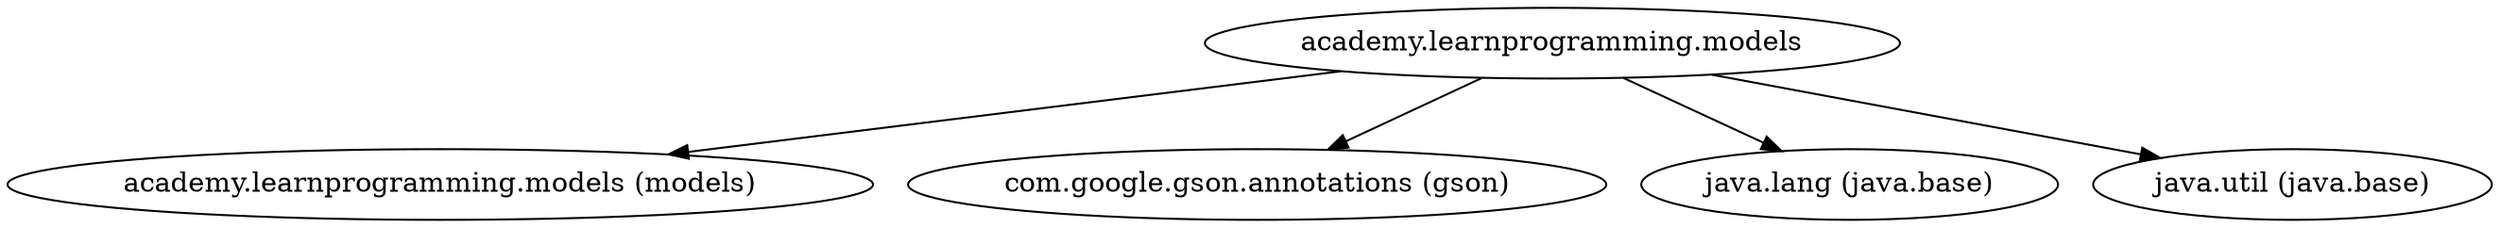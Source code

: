 digraph "models" {
    // Path: /Users/davidpetro/Documents/courses/java/java-playground/java9/The-Java-9-Platform-Module-System-Example-of-Migrating-an-Existing-Application-Part-4-Source-code/mods/models.jar
   "academy.learnprogramming.models"                  -> "academy.learnprogramming.models (models)";
   "academy.learnprogramming.models"                  -> "com.google.gson.annotations (gson)";
   "academy.learnprogramming.models"                  -> "java.lang (java.base)";
   "academy.learnprogramming.models"                  -> "java.util (java.base)";
}
